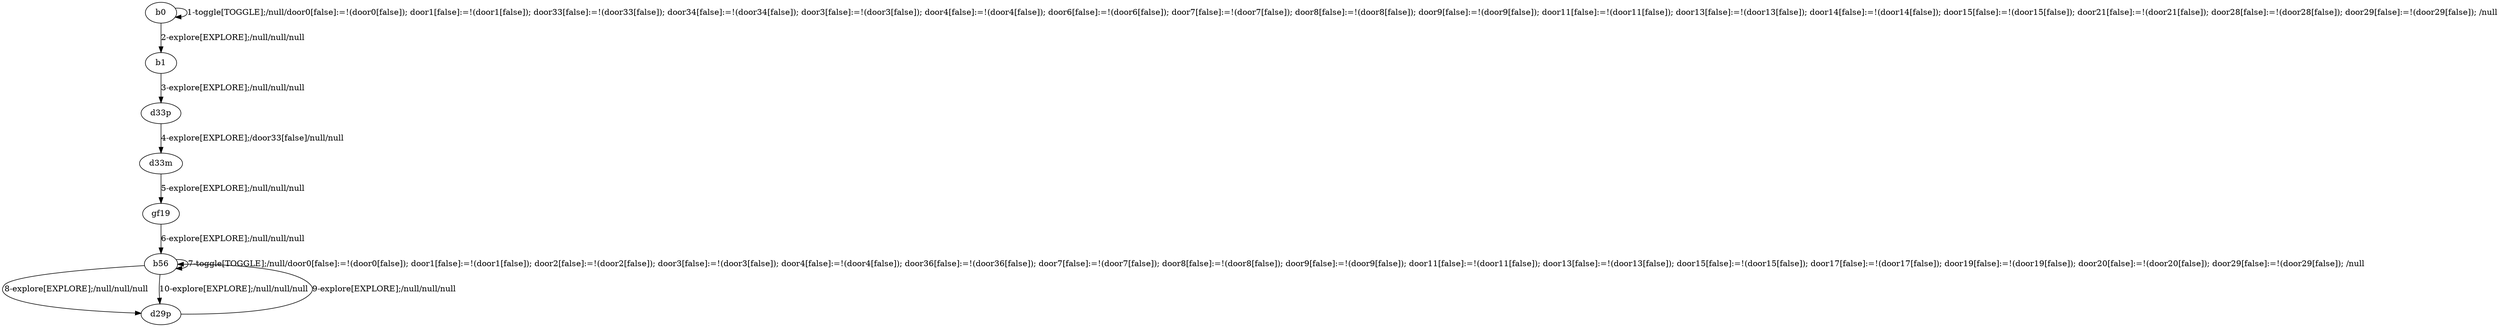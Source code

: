 # Total number of goals covered by this test: 4
# b56 --> d29p
# d29p --> b56
# gf19 --> b56
# b56 --> b56

digraph g {
"b0" -> "b0" [label = "1-toggle[TOGGLE];/null/door0[false]:=!(door0[false]); door1[false]:=!(door1[false]); door33[false]:=!(door33[false]); door34[false]:=!(door34[false]); door3[false]:=!(door3[false]); door4[false]:=!(door4[false]); door6[false]:=!(door6[false]); door7[false]:=!(door7[false]); door8[false]:=!(door8[false]); door9[false]:=!(door9[false]); door11[false]:=!(door11[false]); door13[false]:=!(door13[false]); door14[false]:=!(door14[false]); door15[false]:=!(door15[false]); door21[false]:=!(door21[false]); door28[false]:=!(door28[false]); door29[false]:=!(door29[false]); /null"];
"b0" -> "b1" [label = "2-explore[EXPLORE];/null/null/null"];
"b1" -> "d33p" [label = "3-explore[EXPLORE];/null/null/null"];
"d33p" -> "d33m" [label = "4-explore[EXPLORE];/door33[false]/null/null"];
"d33m" -> "gf19" [label = "5-explore[EXPLORE];/null/null/null"];
"gf19" -> "b56" [label = "6-explore[EXPLORE];/null/null/null"];
"b56" -> "b56" [label = "7-toggle[TOGGLE];/null/door0[false]:=!(door0[false]); door1[false]:=!(door1[false]); door2[false]:=!(door2[false]); door3[false]:=!(door3[false]); door4[false]:=!(door4[false]); door36[false]:=!(door36[false]); door7[false]:=!(door7[false]); door8[false]:=!(door8[false]); door9[false]:=!(door9[false]); door11[false]:=!(door11[false]); door13[false]:=!(door13[false]); door15[false]:=!(door15[false]); door17[false]:=!(door17[false]); door19[false]:=!(door19[false]); door20[false]:=!(door20[false]); door29[false]:=!(door29[false]); /null"];
"b56" -> "d29p" [label = "8-explore[EXPLORE];/null/null/null"];
"d29p" -> "b56" [label = "9-explore[EXPLORE];/null/null/null"];
"b56" -> "d29p" [label = "10-explore[EXPLORE];/null/null/null"];
}